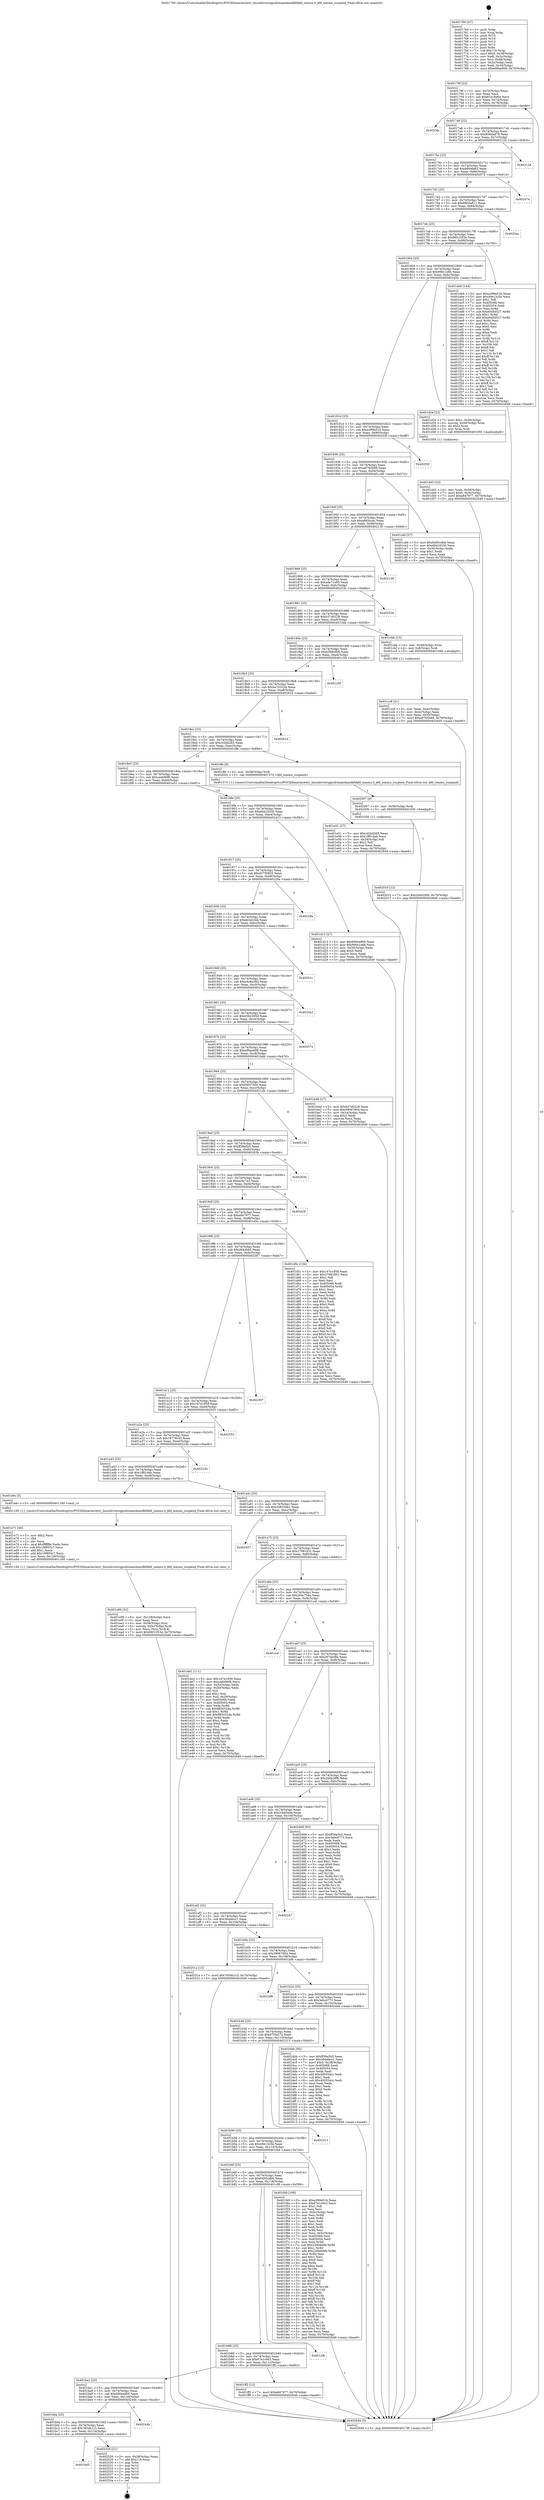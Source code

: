 digraph "0x401760" {
  label = "0x401760 (/mnt/c/Users/mathe/Desktop/tcc/POCII/binaries/extr_linuxdriversgpudrmamdamdkfdkfd_iommu.h_kfd_iommu_suspend_Final-ollvm.out::main(0))"
  labelloc = "t"
  node[shape=record]

  Entry [label="",width=0.3,height=0.3,shape=circle,fillcolor=black,style=filled]
  "0x40178f" [label="{
     0x40178f [23]\l
     | [instrs]\l
     &nbsp;&nbsp;0x40178f \<+3\>: mov -0x70(%rbp),%eax\l
     &nbsp;&nbsp;0x401792 \<+2\>: mov %eax,%ecx\l
     &nbsp;&nbsp;0x401794 \<+6\>: sub $0x81e19a6d,%ecx\l
     &nbsp;&nbsp;0x40179a \<+3\>: mov %eax,-0x74(%rbp)\l
     &nbsp;&nbsp;0x40179d \<+3\>: mov %ecx,-0x78(%rbp)\l
     &nbsp;&nbsp;0x4017a0 \<+6\>: je 00000000004025fe \<main+0xe9e\>\l
  }"]
  "0x4025fe" [label="{
     0x4025fe\l
  }", style=dashed]
  "0x4017a6" [label="{
     0x4017a6 [22]\l
     | [instrs]\l
     &nbsp;&nbsp;0x4017a6 \<+5\>: jmp 00000000004017ab \<main+0x4b\>\l
     &nbsp;&nbsp;0x4017ab \<+3\>: mov -0x74(%rbp),%eax\l
     &nbsp;&nbsp;0x4017ae \<+5\>: sub $0x856da878,%eax\l
     &nbsp;&nbsp;0x4017b3 \<+3\>: mov %eax,-0x7c(%rbp)\l
     &nbsp;&nbsp;0x4017b6 \<+6\>: je 0000000000402124 \<main+0x9c4\>\l
  }"]
  Exit [label="",width=0.3,height=0.3,shape=circle,fillcolor=black,style=filled,peripheries=2]
  "0x402124" [label="{
     0x402124\l
  }", style=dashed]
  "0x4017bc" [label="{
     0x4017bc [22]\l
     | [instrs]\l
     &nbsp;&nbsp;0x4017bc \<+5\>: jmp 00000000004017c1 \<main+0x61\>\l
     &nbsp;&nbsp;0x4017c1 \<+3\>: mov -0x74(%rbp),%eax\l
     &nbsp;&nbsp;0x4017c4 \<+5\>: sub $0x8884fa63,%eax\l
     &nbsp;&nbsp;0x4017c9 \<+3\>: mov %eax,-0x80(%rbp)\l
     &nbsp;&nbsp;0x4017cc \<+6\>: je 0000000000402074 \<main+0x914\>\l
  }"]
  "0x401bd3" [label="{
     0x401bd3\l
  }", style=dashed]
  "0x402074" [label="{
     0x402074\l
  }", style=dashed]
  "0x4017d2" [label="{
     0x4017d2 [25]\l
     | [instrs]\l
     &nbsp;&nbsp;0x4017d2 \<+5\>: jmp 00000000004017d7 \<main+0x77\>\l
     &nbsp;&nbsp;0x4017d7 \<+3\>: mov -0x74(%rbp),%eax\l
     &nbsp;&nbsp;0x4017da \<+5\>: sub $0x8905a811,%eax\l
     &nbsp;&nbsp;0x4017df \<+6\>: mov %eax,-0x84(%rbp)\l
     &nbsp;&nbsp;0x4017e5 \<+6\>: je 00000000004025ac \<main+0xe4c\>\l
  }"]
  "0x402526" [label="{
     0x402526 [21]\l
     | [instrs]\l
     &nbsp;&nbsp;0x402526 \<+3\>: mov -0x38(%rbp),%eax\l
     &nbsp;&nbsp;0x402529 \<+7\>: add $0x118,%rsp\l
     &nbsp;&nbsp;0x402530 \<+1\>: pop %rbx\l
     &nbsp;&nbsp;0x402531 \<+2\>: pop %r12\l
     &nbsp;&nbsp;0x402533 \<+2\>: pop %r13\l
     &nbsp;&nbsp;0x402535 \<+2\>: pop %r14\l
     &nbsp;&nbsp;0x402537 \<+2\>: pop %r15\l
     &nbsp;&nbsp;0x402539 \<+1\>: pop %rbp\l
     &nbsp;&nbsp;0x40253a \<+1\>: ret\l
  }"]
  "0x4025ac" [label="{
     0x4025ac\l
  }", style=dashed]
  "0x4017eb" [label="{
     0x4017eb [25]\l
     | [instrs]\l
     &nbsp;&nbsp;0x4017eb \<+5\>: jmp 00000000004017f0 \<main+0x90\>\l
     &nbsp;&nbsp;0x4017f0 \<+3\>: mov -0x74(%rbp),%eax\l
     &nbsp;&nbsp;0x4017f3 \<+5\>: sub $0x9601053e,%eax\l
     &nbsp;&nbsp;0x4017f8 \<+6\>: mov %eax,-0x88(%rbp)\l
     &nbsp;&nbsp;0x4017fe \<+6\>: je 0000000000401eb9 \<main+0x759\>\l
  }"]
  "0x401bba" [label="{
     0x401bba [25]\l
     | [instrs]\l
     &nbsp;&nbsp;0x401bba \<+5\>: jmp 0000000000401bbf \<main+0x45f\>\l
     &nbsp;&nbsp;0x401bbf \<+3\>: mov -0x74(%rbp),%eax\l
     &nbsp;&nbsp;0x401bc2 \<+5\>: sub $0x7654b1c3,%eax\l
     &nbsp;&nbsp;0x401bc7 \<+6\>: mov %eax,-0x124(%rbp)\l
     &nbsp;&nbsp;0x401bcd \<+6\>: je 0000000000402526 \<main+0xdc6\>\l
  }"]
  "0x401eb9" [label="{
     0x401eb9 [144]\l
     | [instrs]\l
     &nbsp;&nbsp;0x401eb9 \<+5\>: mov $0xa399e51b,%eax\l
     &nbsp;&nbsp;0x401ebe \<+5\>: mov $0x49e13c5b,%ecx\l
     &nbsp;&nbsp;0x401ec3 \<+2\>: mov $0x1,%dl\l
     &nbsp;&nbsp;0x401ec5 \<+7\>: mov 0x405068,%esi\l
     &nbsp;&nbsp;0x401ecc \<+7\>: mov 0x405054,%edi\l
     &nbsp;&nbsp;0x401ed3 \<+3\>: mov %esi,%r8d\l
     &nbsp;&nbsp;0x401ed6 \<+7\>: sub $0xe0d5d527,%r8d\l
     &nbsp;&nbsp;0x401edd \<+4\>: sub $0x1,%r8d\l
     &nbsp;&nbsp;0x401ee1 \<+7\>: add $0xe0d5d527,%r8d\l
     &nbsp;&nbsp;0x401ee8 \<+4\>: imul %r8d,%esi\l
     &nbsp;&nbsp;0x401eec \<+3\>: and $0x1,%esi\l
     &nbsp;&nbsp;0x401eef \<+3\>: cmp $0x0,%esi\l
     &nbsp;&nbsp;0x401ef2 \<+4\>: sete %r9b\l
     &nbsp;&nbsp;0x401ef6 \<+3\>: cmp $0xa,%edi\l
     &nbsp;&nbsp;0x401ef9 \<+4\>: setl %r10b\l
     &nbsp;&nbsp;0x401efd \<+3\>: mov %r9b,%r11b\l
     &nbsp;&nbsp;0x401f00 \<+4\>: xor $0xff,%r11b\l
     &nbsp;&nbsp;0x401f04 \<+3\>: mov %r10b,%bl\l
     &nbsp;&nbsp;0x401f07 \<+3\>: xor $0xff,%bl\l
     &nbsp;&nbsp;0x401f0a \<+3\>: xor $0x1,%dl\l
     &nbsp;&nbsp;0x401f0d \<+3\>: mov %r11b,%r14b\l
     &nbsp;&nbsp;0x401f10 \<+4\>: and $0xff,%r14b\l
     &nbsp;&nbsp;0x401f14 \<+3\>: and %dl,%r9b\l
     &nbsp;&nbsp;0x401f17 \<+3\>: mov %bl,%r15b\l
     &nbsp;&nbsp;0x401f1a \<+4\>: and $0xff,%r15b\l
     &nbsp;&nbsp;0x401f1e \<+3\>: and %dl,%r10b\l
     &nbsp;&nbsp;0x401f21 \<+3\>: or %r9b,%r14b\l
     &nbsp;&nbsp;0x401f24 \<+3\>: or %r10b,%r15b\l
     &nbsp;&nbsp;0x401f27 \<+3\>: xor %r15b,%r14b\l
     &nbsp;&nbsp;0x401f2a \<+3\>: or %bl,%r11b\l
     &nbsp;&nbsp;0x401f2d \<+4\>: xor $0xff,%r11b\l
     &nbsp;&nbsp;0x401f31 \<+3\>: or $0x1,%dl\l
     &nbsp;&nbsp;0x401f34 \<+3\>: and %dl,%r11b\l
     &nbsp;&nbsp;0x401f37 \<+3\>: or %r11b,%r14b\l
     &nbsp;&nbsp;0x401f3a \<+4\>: test $0x1,%r14b\l
     &nbsp;&nbsp;0x401f3e \<+3\>: cmovne %ecx,%eax\l
     &nbsp;&nbsp;0x401f41 \<+3\>: mov %eax,-0x70(%rbp)\l
     &nbsp;&nbsp;0x401f44 \<+5\>: jmp 0000000000402649 \<main+0xee9\>\l
  }"]
  "0x401804" [label="{
     0x401804 [25]\l
     | [instrs]\l
     &nbsp;&nbsp;0x401804 \<+5\>: jmp 0000000000401809 \<main+0xa9\>\l
     &nbsp;&nbsp;0x401809 \<+3\>: mov -0x74(%rbp),%eax\l
     &nbsp;&nbsp;0x40180c \<+5\>: sub $0x990c1e6b,%eax\l
     &nbsp;&nbsp;0x401811 \<+6\>: mov %eax,-0x8c(%rbp)\l
     &nbsp;&nbsp;0x401817 \<+6\>: je 0000000000401d2e \<main+0x5ce\>\l
  }"]
  "0x40244b" [label="{
     0x40244b\l
  }", style=dashed]
  "0x401d2e" [label="{
     0x401d2e [23]\l
     | [instrs]\l
     &nbsp;&nbsp;0x401d2e \<+7\>: movl $0x1,-0x50(%rbp)\l
     &nbsp;&nbsp;0x401d35 \<+4\>: movslq -0x50(%rbp),%rax\l
     &nbsp;&nbsp;0x401d39 \<+4\>: shl $0x2,%rax\l
     &nbsp;&nbsp;0x401d3d \<+3\>: mov %rax,%rdi\l
     &nbsp;&nbsp;0x401d40 \<+5\>: call 0000000000401050 \<malloc@plt\>\l
     | [calls]\l
     &nbsp;&nbsp;0x401050 \{1\} (unknown)\l
  }"]
  "0x40181d" [label="{
     0x40181d [25]\l
     | [instrs]\l
     &nbsp;&nbsp;0x40181d \<+5\>: jmp 0000000000401822 \<main+0xc2\>\l
     &nbsp;&nbsp;0x401822 \<+3\>: mov -0x74(%rbp),%eax\l
     &nbsp;&nbsp;0x401825 \<+5\>: sub $0xa399e51b,%eax\l
     &nbsp;&nbsp;0x40182a \<+6\>: mov %eax,-0x90(%rbp)\l
     &nbsp;&nbsp;0x401830 \<+6\>: je 000000000040255f \<main+0xdff\>\l
  }"]
  "0x402010" [label="{
     0x402010 [12]\l
     | [instrs]\l
     &nbsp;&nbsp;0x402010 \<+7\>: movl $0x2b0b28fb,-0x70(%rbp)\l
     &nbsp;&nbsp;0x402017 \<+5\>: jmp 0000000000402649 \<main+0xee9\>\l
  }"]
  "0x40255f" [label="{
     0x40255f\l
  }", style=dashed]
  "0x401836" [label="{
     0x401836 [25]\l
     | [instrs]\l
     &nbsp;&nbsp;0x401836 \<+5\>: jmp 000000000040183b \<main+0xdb\>\l
     &nbsp;&nbsp;0x40183b \<+3\>: mov -0x74(%rbp),%eax\l
     &nbsp;&nbsp;0x40183e \<+5\>: sub $0xa6765b89,%eax\l
     &nbsp;&nbsp;0x401843 \<+6\>: mov %eax,-0x94(%rbp)\l
     &nbsp;&nbsp;0x401849 \<+6\>: je 0000000000401cdd \<main+0x57d\>\l
  }"]
  "0x402007" [label="{
     0x402007 [9]\l
     | [instrs]\l
     &nbsp;&nbsp;0x402007 \<+4\>: mov -0x58(%rbp),%rdi\l
     &nbsp;&nbsp;0x40200b \<+5\>: call 0000000000401030 \<free@plt\>\l
     | [calls]\l
     &nbsp;&nbsp;0x401030 \{1\} (unknown)\l
  }"]
  "0x401cdd" [label="{
     0x401cdd [27]\l
     | [instrs]\l
     &nbsp;&nbsp;0x401cdd \<+5\>: mov $0x6495cdb6,%eax\l
     &nbsp;&nbsp;0x401ce2 \<+5\>: mov $0xd0d18330,%ecx\l
     &nbsp;&nbsp;0x401ce7 \<+3\>: mov -0x30(%rbp),%edx\l
     &nbsp;&nbsp;0x401cea \<+3\>: cmp $0x1,%edx\l
     &nbsp;&nbsp;0x401ced \<+3\>: cmovl %ecx,%eax\l
     &nbsp;&nbsp;0x401cf0 \<+3\>: mov %eax,-0x70(%rbp)\l
     &nbsp;&nbsp;0x401cf3 \<+5\>: jmp 0000000000402649 \<main+0xee9\>\l
  }"]
  "0x40184f" [label="{
     0x40184f [25]\l
     | [instrs]\l
     &nbsp;&nbsp;0x40184f \<+5\>: jmp 0000000000401854 \<main+0xf4\>\l
     &nbsp;&nbsp;0x401854 \<+3\>: mov -0x74(%rbp),%eax\l
     &nbsp;&nbsp;0x401857 \<+5\>: sub $0xa883ccec,%eax\l
     &nbsp;&nbsp;0x40185c \<+6\>: mov %eax,-0x98(%rbp)\l
     &nbsp;&nbsp;0x401862 \<+6\>: je 0000000000402130 \<main+0x9d0\>\l
  }"]
  "0x401ba1" [label="{
     0x401ba1 [25]\l
     | [instrs]\l
     &nbsp;&nbsp;0x401ba1 \<+5\>: jmp 0000000000401ba6 \<main+0x446\>\l
     &nbsp;&nbsp;0x401ba6 \<+3\>: mov -0x74(%rbp),%eax\l
     &nbsp;&nbsp;0x401ba9 \<+5\>: sub $0x690eed00,%eax\l
     &nbsp;&nbsp;0x401bae \<+6\>: mov %eax,-0x120(%rbp)\l
     &nbsp;&nbsp;0x401bb4 \<+6\>: je 000000000040244b \<main+0xceb\>\l
  }"]
  "0x402130" [label="{
     0x402130\l
  }", style=dashed]
  "0x401868" [label="{
     0x401868 [25]\l
     | [instrs]\l
     &nbsp;&nbsp;0x401868 \<+5\>: jmp 000000000040186d \<main+0x10d\>\l
     &nbsp;&nbsp;0x40186d \<+3\>: mov -0x74(%rbp),%eax\l
     &nbsp;&nbsp;0x401870 \<+5\>: sub $0xade71e85,%eax\l
     &nbsp;&nbsp;0x401875 \<+6\>: mov %eax,-0x9c(%rbp)\l
     &nbsp;&nbsp;0x40187b \<+6\>: je 000000000040253b \<main+0xddb\>\l
  }"]
  "0x401ff2" [label="{
     0x401ff2 [12]\l
     | [instrs]\l
     &nbsp;&nbsp;0x401ff2 \<+7\>: movl $0xa847977,-0x70(%rbp)\l
     &nbsp;&nbsp;0x401ff9 \<+5\>: jmp 0000000000402649 \<main+0xee9\>\l
  }"]
  "0x40253b" [label="{
     0x40253b\l
  }", style=dashed]
  "0x401881" [label="{
     0x401881 [25]\l
     | [instrs]\l
     &nbsp;&nbsp;0x401881 \<+5\>: jmp 0000000000401886 \<main+0x126\>\l
     &nbsp;&nbsp;0x401886 \<+3\>: mov -0x74(%rbp),%eax\l
     &nbsp;&nbsp;0x401889 \<+5\>: sub $0xb37d0228,%eax\l
     &nbsp;&nbsp;0x40188e \<+6\>: mov %eax,-0xa0(%rbp)\l
     &nbsp;&nbsp;0x401894 \<+6\>: je 0000000000401cbb \<main+0x55b\>\l
  }"]
  "0x401b88" [label="{
     0x401b88 [25]\l
     | [instrs]\l
     &nbsp;&nbsp;0x401b88 \<+5\>: jmp 0000000000401b8d \<main+0x42d\>\l
     &nbsp;&nbsp;0x401b8d \<+3\>: mov -0x74(%rbp),%eax\l
     &nbsp;&nbsp;0x401b90 \<+5\>: sub $0x67e1c943,%eax\l
     &nbsp;&nbsp;0x401b95 \<+6\>: mov %eax,-0x11c(%rbp)\l
     &nbsp;&nbsp;0x401b9b \<+6\>: je 0000000000401ff2 \<main+0x892\>\l
  }"]
  "0x401cbb" [label="{
     0x401cbb [13]\l
     | [instrs]\l
     &nbsp;&nbsp;0x401cbb \<+4\>: mov -0x48(%rbp),%rax\l
     &nbsp;&nbsp;0x401cbf \<+4\>: mov 0x8(%rax),%rdi\l
     &nbsp;&nbsp;0x401cc3 \<+5\>: call 0000000000401060 \<atoi@plt\>\l
     | [calls]\l
     &nbsp;&nbsp;0x401060 \{1\} (unknown)\l
  }"]
  "0x40189a" [label="{
     0x40189a [25]\l
     | [instrs]\l
     &nbsp;&nbsp;0x40189a \<+5\>: jmp 000000000040189f \<main+0x13f\>\l
     &nbsp;&nbsp;0x40189f \<+3\>: mov -0x74(%rbp),%eax\l
     &nbsp;&nbsp;0x4018a2 \<+5\>: sub $0xb598c8c8,%eax\l
     &nbsp;&nbsp;0x4018a7 \<+6\>: mov %eax,-0xa4(%rbp)\l
     &nbsp;&nbsp;0x4018ad \<+6\>: je 0000000000401c50 \<main+0x4f0\>\l
  }"]
  "0x401cf8" [label="{
     0x401cf8\l
  }", style=dashed]
  "0x401c50" [label="{
     0x401c50\l
  }", style=dashed]
  "0x4018b3" [label="{
     0x4018b3 [25]\l
     | [instrs]\l
     &nbsp;&nbsp;0x4018b3 \<+5\>: jmp 00000000004018b8 \<main+0x158\>\l
     &nbsp;&nbsp;0x4018b8 \<+3\>: mov -0x74(%rbp),%eax\l
     &nbsp;&nbsp;0x4018bb \<+5\>: sub $0xba703234,%eax\l
     &nbsp;&nbsp;0x4018c0 \<+6\>: mov %eax,-0xa8(%rbp)\l
     &nbsp;&nbsp;0x4018c6 \<+6\>: je 000000000040261d \<main+0xebd\>\l
  }"]
  "0x401b6f" [label="{
     0x401b6f [25]\l
     | [instrs]\l
     &nbsp;&nbsp;0x401b6f \<+5\>: jmp 0000000000401b74 \<main+0x414\>\l
     &nbsp;&nbsp;0x401b74 \<+3\>: mov -0x74(%rbp),%eax\l
     &nbsp;&nbsp;0x401b77 \<+5\>: sub $0x6495cdb6,%eax\l
     &nbsp;&nbsp;0x401b7c \<+6\>: mov %eax,-0x118(%rbp)\l
     &nbsp;&nbsp;0x401b82 \<+6\>: je 0000000000401cf8 \<main+0x598\>\l
  }"]
  "0x40261d" [label="{
     0x40261d\l
  }", style=dashed]
  "0x4018cc" [label="{
     0x4018cc [25]\l
     | [instrs]\l
     &nbsp;&nbsp;0x4018cc \<+5\>: jmp 00000000004018d1 \<main+0x171\>\l
     &nbsp;&nbsp;0x4018d1 \<+3\>: mov -0x74(%rbp),%eax\l
     &nbsp;&nbsp;0x4018d4 \<+5\>: sub $0xc02b6265,%eax\l
     &nbsp;&nbsp;0x4018d9 \<+6\>: mov %eax,-0xac(%rbp)\l
     &nbsp;&nbsp;0x4018df \<+6\>: je 0000000000401ffe \<main+0x89e\>\l
  }"]
  "0x401f49" [label="{
     0x401f49 [169]\l
     | [instrs]\l
     &nbsp;&nbsp;0x401f49 \<+5\>: mov $0xa399e51b,%eax\l
     &nbsp;&nbsp;0x401f4e \<+5\>: mov $0x67e1c943,%ecx\l
     &nbsp;&nbsp;0x401f53 \<+2\>: mov $0x1,%dl\l
     &nbsp;&nbsp;0x401f55 \<+2\>: xor %esi,%esi\l
     &nbsp;&nbsp;0x401f57 \<+3\>: mov -0x5c(%rbp),%edi\l
     &nbsp;&nbsp;0x401f5a \<+3\>: mov %esi,%r8d\l
     &nbsp;&nbsp;0x401f5d \<+3\>: sub %edi,%r8d\l
     &nbsp;&nbsp;0x401f60 \<+2\>: mov %esi,%edi\l
     &nbsp;&nbsp;0x401f62 \<+3\>: sub $0x1,%edi\l
     &nbsp;&nbsp;0x401f65 \<+3\>: add %edi,%r8d\l
     &nbsp;&nbsp;0x401f68 \<+3\>: sub %r8d,%esi\l
     &nbsp;&nbsp;0x401f6b \<+3\>: mov %esi,-0x5c(%rbp)\l
     &nbsp;&nbsp;0x401f6e \<+7\>: mov 0x405068,%esi\l
     &nbsp;&nbsp;0x401f75 \<+7\>: mov 0x405054,%edi\l
     &nbsp;&nbsp;0x401f7c \<+3\>: mov %esi,%r8d\l
     &nbsp;&nbsp;0x401f7f \<+7\>: sub $0x230b9d9b,%r8d\l
     &nbsp;&nbsp;0x401f86 \<+4\>: sub $0x1,%r8d\l
     &nbsp;&nbsp;0x401f8a \<+7\>: add $0x230b9d9b,%r8d\l
     &nbsp;&nbsp;0x401f91 \<+4\>: imul %r8d,%esi\l
     &nbsp;&nbsp;0x401f95 \<+3\>: and $0x1,%esi\l
     &nbsp;&nbsp;0x401f98 \<+3\>: cmp $0x0,%esi\l
     &nbsp;&nbsp;0x401f9b \<+4\>: sete %r9b\l
     &nbsp;&nbsp;0x401f9f \<+3\>: cmp $0xa,%edi\l
     &nbsp;&nbsp;0x401fa2 \<+4\>: setl %r10b\l
     &nbsp;&nbsp;0x401fa6 \<+3\>: mov %r9b,%r11b\l
     &nbsp;&nbsp;0x401fa9 \<+4\>: xor $0xff,%r11b\l
     &nbsp;&nbsp;0x401fad \<+3\>: mov %r10b,%bl\l
     &nbsp;&nbsp;0x401fb0 \<+3\>: xor $0xff,%bl\l
     &nbsp;&nbsp;0x401fb3 \<+3\>: xor $0x1,%dl\l
     &nbsp;&nbsp;0x401fb6 \<+3\>: mov %r11b,%r14b\l
     &nbsp;&nbsp;0x401fb9 \<+4\>: and $0xff,%r14b\l
     &nbsp;&nbsp;0x401fbd \<+3\>: and %dl,%r9b\l
     &nbsp;&nbsp;0x401fc0 \<+3\>: mov %bl,%r15b\l
     &nbsp;&nbsp;0x401fc3 \<+4\>: and $0xff,%r15b\l
     &nbsp;&nbsp;0x401fc7 \<+3\>: and %dl,%r10b\l
     &nbsp;&nbsp;0x401fca \<+3\>: or %r9b,%r14b\l
     &nbsp;&nbsp;0x401fcd \<+3\>: or %r10b,%r15b\l
     &nbsp;&nbsp;0x401fd0 \<+3\>: xor %r15b,%r14b\l
     &nbsp;&nbsp;0x401fd3 \<+3\>: or %bl,%r11b\l
     &nbsp;&nbsp;0x401fd6 \<+4\>: xor $0xff,%r11b\l
     &nbsp;&nbsp;0x401fda \<+3\>: or $0x1,%dl\l
     &nbsp;&nbsp;0x401fdd \<+3\>: and %dl,%r11b\l
     &nbsp;&nbsp;0x401fe0 \<+3\>: or %r11b,%r14b\l
     &nbsp;&nbsp;0x401fe3 \<+4\>: test $0x1,%r14b\l
     &nbsp;&nbsp;0x401fe7 \<+3\>: cmovne %ecx,%eax\l
     &nbsp;&nbsp;0x401fea \<+3\>: mov %eax,-0x70(%rbp)\l
     &nbsp;&nbsp;0x401fed \<+5\>: jmp 0000000000402649 \<main+0xee9\>\l
  }"]
  "0x401ffe" [label="{
     0x401ffe [9]\l
     | [instrs]\l
     &nbsp;&nbsp;0x401ffe \<+4\>: mov -0x58(%rbp),%rdi\l
     &nbsp;&nbsp;0x402002 \<+5\>: call 0000000000401570 \<kfd_iommu_suspend\>\l
     | [calls]\l
     &nbsp;&nbsp;0x401570 \{1\} (/mnt/c/Users/mathe/Desktop/tcc/POCII/binaries/extr_linuxdriversgpudrmamdamdkfdkfd_iommu.h_kfd_iommu_suspend_Final-ollvm.out::kfd_iommu_suspend)\l
  }"]
  "0x4018e5" [label="{
     0x4018e5 [25]\l
     | [instrs]\l
     &nbsp;&nbsp;0x4018e5 \<+5\>: jmp 00000000004018ea \<main+0x18a\>\l
     &nbsp;&nbsp;0x4018ea \<+3\>: mov -0x74(%rbp),%eax\l
     &nbsp;&nbsp;0x4018ed \<+5\>: sub $0xcaeb90f6,%eax\l
     &nbsp;&nbsp;0x4018f2 \<+6\>: mov %eax,-0xb0(%rbp)\l
     &nbsp;&nbsp;0x4018f8 \<+6\>: je 0000000000401e51 \<main+0x6f1\>\l
  }"]
  "0x401b56" [label="{
     0x401b56 [25]\l
     | [instrs]\l
     &nbsp;&nbsp;0x401b56 \<+5\>: jmp 0000000000401b5b \<main+0x3fb\>\l
     &nbsp;&nbsp;0x401b5b \<+3\>: mov -0x74(%rbp),%eax\l
     &nbsp;&nbsp;0x401b5e \<+5\>: sub $0x49e13c5b,%eax\l
     &nbsp;&nbsp;0x401b63 \<+6\>: mov %eax,-0x114(%rbp)\l
     &nbsp;&nbsp;0x401b69 \<+6\>: je 0000000000401f49 \<main+0x7e9\>\l
  }"]
  "0x401e51" [label="{
     0x401e51 [27]\l
     | [instrs]\l
     &nbsp;&nbsp;0x401e51 \<+5\>: mov $0xc02b6265,%eax\l
     &nbsp;&nbsp;0x401e56 \<+5\>: mov $0x1ff81dab,%ecx\l
     &nbsp;&nbsp;0x401e5b \<+3\>: mov -0x29(%rbp),%dl\l
     &nbsp;&nbsp;0x401e5e \<+3\>: test $0x1,%dl\l
     &nbsp;&nbsp;0x401e61 \<+3\>: cmovne %ecx,%eax\l
     &nbsp;&nbsp;0x401e64 \<+3\>: mov %eax,-0x70(%rbp)\l
     &nbsp;&nbsp;0x401e67 \<+5\>: jmp 0000000000402649 \<main+0xee9\>\l
  }"]
  "0x4018fe" [label="{
     0x4018fe [25]\l
     | [instrs]\l
     &nbsp;&nbsp;0x4018fe \<+5\>: jmp 0000000000401903 \<main+0x1a3\>\l
     &nbsp;&nbsp;0x401903 \<+3\>: mov -0x74(%rbp),%eax\l
     &nbsp;&nbsp;0x401906 \<+5\>: sub $0xd0d18330,%eax\l
     &nbsp;&nbsp;0x40190b \<+6\>: mov %eax,-0xb4(%rbp)\l
     &nbsp;&nbsp;0x401911 \<+6\>: je 0000000000401d13 \<main+0x5b3\>\l
  }"]
  "0x402313" [label="{
     0x402313\l
  }", style=dashed]
  "0x401d13" [label="{
     0x401d13 [27]\l
     | [instrs]\l
     &nbsp;&nbsp;0x401d13 \<+5\>: mov $0x690eed00,%eax\l
     &nbsp;&nbsp;0x401d18 \<+5\>: mov $0x990c1e6b,%ecx\l
     &nbsp;&nbsp;0x401d1d \<+3\>: mov -0x30(%rbp),%edx\l
     &nbsp;&nbsp;0x401d20 \<+3\>: cmp $0x0,%edx\l
     &nbsp;&nbsp;0x401d23 \<+3\>: cmove %ecx,%eax\l
     &nbsp;&nbsp;0x401d26 \<+3\>: mov %eax,-0x70(%rbp)\l
     &nbsp;&nbsp;0x401d29 \<+5\>: jmp 0000000000402649 \<main+0xee9\>\l
  }"]
  "0x401917" [label="{
     0x401917 [25]\l
     | [instrs]\l
     &nbsp;&nbsp;0x401917 \<+5\>: jmp 000000000040191c \<main+0x1bc\>\l
     &nbsp;&nbsp;0x40191c \<+3\>: mov -0x74(%rbp),%eax\l
     &nbsp;&nbsp;0x40191f \<+5\>: sub $0xd2756825,%eax\l
     &nbsp;&nbsp;0x401924 \<+6\>: mov %eax,-0xb8(%rbp)\l
     &nbsp;&nbsp;0x40192a \<+6\>: je 000000000040229a \<main+0xb3a\>\l
  }"]
  "0x401b3d" [label="{
     0x401b3d [25]\l
     | [instrs]\l
     &nbsp;&nbsp;0x401b3d \<+5\>: jmp 0000000000401b42 \<main+0x3e2\>\l
     &nbsp;&nbsp;0x401b42 \<+3\>: mov -0x74(%rbp),%eax\l
     &nbsp;&nbsp;0x401b45 \<+5\>: sub $0x47f3a572,%eax\l
     &nbsp;&nbsp;0x401b4a \<+6\>: mov %eax,-0x110(%rbp)\l
     &nbsp;&nbsp;0x401b50 \<+6\>: je 0000000000402313 \<main+0xbb3\>\l
  }"]
  "0x40229a" [label="{
     0x40229a\l
  }", style=dashed]
  "0x401930" [label="{
     0x401930 [25]\l
     | [instrs]\l
     &nbsp;&nbsp;0x401930 \<+5\>: jmp 0000000000401935 \<main+0x1d5\>\l
     &nbsp;&nbsp;0x401935 \<+3\>: mov -0x74(%rbp),%eax\l
     &nbsp;&nbsp;0x401938 \<+5\>: sub $0xde2dc34b,%eax\l
     &nbsp;&nbsp;0x40193d \<+6\>: mov %eax,-0xbc(%rbp)\l
     &nbsp;&nbsp;0x401943 \<+6\>: je 000000000040201c \<main+0x8bc\>\l
  }"]
  "0x4024bb" [label="{
     0x4024bb [95]\l
     | [instrs]\l
     &nbsp;&nbsp;0x4024bb \<+5\>: mov $0xff39a5b5,%eax\l
     &nbsp;&nbsp;0x4024c0 \<+5\>: mov $0x3644bcc1,%ecx\l
     &nbsp;&nbsp;0x4024c5 \<+7\>: movl $0x0,-0x38(%rbp)\l
     &nbsp;&nbsp;0x4024cc \<+7\>: mov 0x405068,%edx\l
     &nbsp;&nbsp;0x4024d3 \<+7\>: mov 0x405054,%esi\l
     &nbsp;&nbsp;0x4024da \<+2\>: mov %edx,%edi\l
     &nbsp;&nbsp;0x4024dc \<+6\>: add $0x400554cc,%edi\l
     &nbsp;&nbsp;0x4024e2 \<+3\>: sub $0x1,%edi\l
     &nbsp;&nbsp;0x4024e5 \<+6\>: sub $0x400554cc,%edi\l
     &nbsp;&nbsp;0x4024eb \<+3\>: imul %edi,%edx\l
     &nbsp;&nbsp;0x4024ee \<+3\>: and $0x1,%edx\l
     &nbsp;&nbsp;0x4024f1 \<+3\>: cmp $0x0,%edx\l
     &nbsp;&nbsp;0x4024f4 \<+4\>: sete %r8b\l
     &nbsp;&nbsp;0x4024f8 \<+3\>: cmp $0xa,%esi\l
     &nbsp;&nbsp;0x4024fb \<+4\>: setl %r9b\l
     &nbsp;&nbsp;0x4024ff \<+3\>: mov %r8b,%r10b\l
     &nbsp;&nbsp;0x402502 \<+3\>: and %r9b,%r10b\l
     &nbsp;&nbsp;0x402505 \<+3\>: xor %r9b,%r8b\l
     &nbsp;&nbsp;0x402508 \<+3\>: or %r8b,%r10b\l
     &nbsp;&nbsp;0x40250b \<+4\>: test $0x1,%r10b\l
     &nbsp;&nbsp;0x40250f \<+3\>: cmovne %ecx,%eax\l
     &nbsp;&nbsp;0x402512 \<+3\>: mov %eax,-0x70(%rbp)\l
     &nbsp;&nbsp;0x402515 \<+5\>: jmp 0000000000402649 \<main+0xee9\>\l
  }"]
  "0x40201c" [label="{
     0x40201c\l
  }", style=dashed]
  "0x401949" [label="{
     0x401949 [25]\l
     | [instrs]\l
     &nbsp;&nbsp;0x401949 \<+5\>: jmp 000000000040194e \<main+0x1ee\>\l
     &nbsp;&nbsp;0x40194e \<+3\>: mov -0x74(%rbp),%eax\l
     &nbsp;&nbsp;0x401951 \<+5\>: sub $0xe4c6e36d,%eax\l
     &nbsp;&nbsp;0x401956 \<+6\>: mov %eax,-0xc0(%rbp)\l
     &nbsp;&nbsp;0x40195c \<+6\>: je 00000000004023a3 \<main+0xc43\>\l
  }"]
  "0x401b24" [label="{
     0x401b24 [25]\l
     | [instrs]\l
     &nbsp;&nbsp;0x401b24 \<+5\>: jmp 0000000000401b29 \<main+0x3c9\>\l
     &nbsp;&nbsp;0x401b29 \<+3\>: mov -0x74(%rbp),%eax\l
     &nbsp;&nbsp;0x401b2c \<+5\>: sub $0x3ebcd773,%eax\l
     &nbsp;&nbsp;0x401b31 \<+6\>: mov %eax,-0x10c(%rbp)\l
     &nbsp;&nbsp;0x401b37 \<+6\>: je 00000000004024bb \<main+0xd5b\>\l
  }"]
  "0x4023a3" [label="{
     0x4023a3\l
  }", style=dashed]
  "0x401962" [label="{
     0x401962 [25]\l
     | [instrs]\l
     &nbsp;&nbsp;0x401962 \<+5\>: jmp 0000000000401967 \<main+0x207\>\l
     &nbsp;&nbsp;0x401967 \<+3\>: mov -0x74(%rbp),%eax\l
     &nbsp;&nbsp;0x40196a \<+5\>: sub $0xe5b2285d,%eax\l
     &nbsp;&nbsp;0x40196f \<+6\>: mov %eax,-0xc4(%rbp)\l
     &nbsp;&nbsp;0x401975 \<+6\>: je 000000000040257e \<main+0xe1e\>\l
  }"]
  "0x401bf8" [label="{
     0x401bf8\l
  }", style=dashed]
  "0x40257e" [label="{
     0x40257e\l
  }", style=dashed]
  "0x40197b" [label="{
     0x40197b [25]\l
     | [instrs]\l
     &nbsp;&nbsp;0x40197b \<+5\>: jmp 0000000000401980 \<main+0x220\>\l
     &nbsp;&nbsp;0x401980 \<+3\>: mov -0x74(%rbp),%eax\l
     &nbsp;&nbsp;0x401983 \<+5\>: sub $0xe98ae608,%eax\l
     &nbsp;&nbsp;0x401988 \<+6\>: mov %eax,-0xc8(%rbp)\l
     &nbsp;&nbsp;0x40198e \<+6\>: je 0000000000401bdd \<main+0x47d\>\l
  }"]
  "0x401b0b" [label="{
     0x401b0b [25]\l
     | [instrs]\l
     &nbsp;&nbsp;0x401b0b \<+5\>: jmp 0000000000401b10 \<main+0x3b0\>\l
     &nbsp;&nbsp;0x401b10 \<+3\>: mov -0x74(%rbp),%eax\l
     &nbsp;&nbsp;0x401b13 \<+5\>: sub $0x39067804,%eax\l
     &nbsp;&nbsp;0x401b18 \<+6\>: mov %eax,-0x108(%rbp)\l
     &nbsp;&nbsp;0x401b1e \<+6\>: je 0000000000401bf8 \<main+0x498\>\l
  }"]
  "0x401bdd" [label="{
     0x401bdd [27]\l
     | [instrs]\l
     &nbsp;&nbsp;0x401bdd \<+5\>: mov $0xb37d0228,%eax\l
     &nbsp;&nbsp;0x401be2 \<+5\>: mov $0x39067804,%ecx\l
     &nbsp;&nbsp;0x401be7 \<+3\>: mov -0x34(%rbp),%edx\l
     &nbsp;&nbsp;0x401bea \<+3\>: cmp $0x2,%edx\l
     &nbsp;&nbsp;0x401bed \<+3\>: cmovne %ecx,%eax\l
     &nbsp;&nbsp;0x401bf0 \<+3\>: mov %eax,-0x70(%rbp)\l
     &nbsp;&nbsp;0x401bf3 \<+5\>: jmp 0000000000402649 \<main+0xee9\>\l
  }"]
  "0x401994" [label="{
     0x401994 [25]\l
     | [instrs]\l
     &nbsp;&nbsp;0x401994 \<+5\>: jmp 0000000000401999 \<main+0x239\>\l
     &nbsp;&nbsp;0x401999 \<+3\>: mov -0x74(%rbp),%eax\l
     &nbsp;&nbsp;0x40199c \<+5\>: sub $0xf5657550,%eax\l
     &nbsp;&nbsp;0x4019a1 \<+6\>: mov %eax,-0xcc(%rbp)\l
     &nbsp;&nbsp;0x4019a7 \<+6\>: je 000000000040214b \<main+0x9eb\>\l
  }"]
  "0x402649" [label="{
     0x402649 [5]\l
     | [instrs]\l
     &nbsp;&nbsp;0x402649 \<+5\>: jmp 000000000040178f \<main+0x2f\>\l
  }"]
  "0x401760" [label="{
     0x401760 [47]\l
     | [instrs]\l
     &nbsp;&nbsp;0x401760 \<+1\>: push %rbp\l
     &nbsp;&nbsp;0x401761 \<+3\>: mov %rsp,%rbp\l
     &nbsp;&nbsp;0x401764 \<+2\>: push %r15\l
     &nbsp;&nbsp;0x401766 \<+2\>: push %r14\l
     &nbsp;&nbsp;0x401768 \<+2\>: push %r13\l
     &nbsp;&nbsp;0x40176a \<+2\>: push %r12\l
     &nbsp;&nbsp;0x40176c \<+1\>: push %rbx\l
     &nbsp;&nbsp;0x40176d \<+7\>: sub $0x118,%rsp\l
     &nbsp;&nbsp;0x401774 \<+7\>: movl $0x0,-0x38(%rbp)\l
     &nbsp;&nbsp;0x40177b \<+3\>: mov %edi,-0x3c(%rbp)\l
     &nbsp;&nbsp;0x40177e \<+4\>: mov %rsi,-0x48(%rbp)\l
     &nbsp;&nbsp;0x401782 \<+3\>: mov -0x3c(%rbp),%edi\l
     &nbsp;&nbsp;0x401785 \<+3\>: mov %edi,-0x34(%rbp)\l
     &nbsp;&nbsp;0x401788 \<+7\>: movl $0xe98ae608,-0x70(%rbp)\l
  }"]
  "0x401cc8" [label="{
     0x401cc8 [21]\l
     | [instrs]\l
     &nbsp;&nbsp;0x401cc8 \<+3\>: mov %eax,-0x4c(%rbp)\l
     &nbsp;&nbsp;0x401ccb \<+3\>: mov -0x4c(%rbp),%eax\l
     &nbsp;&nbsp;0x401cce \<+3\>: mov %eax,-0x30(%rbp)\l
     &nbsp;&nbsp;0x401cd1 \<+7\>: movl $0xa6765b89,-0x70(%rbp)\l
     &nbsp;&nbsp;0x401cd8 \<+5\>: jmp 0000000000402649 \<main+0xee9\>\l
  }"]
  "0x401d45" [label="{
     0x401d45 [23]\l
     | [instrs]\l
     &nbsp;&nbsp;0x401d45 \<+4\>: mov %rax,-0x58(%rbp)\l
     &nbsp;&nbsp;0x401d49 \<+7\>: movl $0x0,-0x5c(%rbp)\l
     &nbsp;&nbsp;0x401d50 \<+7\>: movl $0xa847977,-0x70(%rbp)\l
     &nbsp;&nbsp;0x401d57 \<+5\>: jmp 0000000000402649 \<main+0xee9\>\l
  }"]
  "0x40251a" [label="{
     0x40251a [12]\l
     | [instrs]\l
     &nbsp;&nbsp;0x40251a \<+7\>: movl $0x7654b1c3,-0x70(%rbp)\l
     &nbsp;&nbsp;0x402521 \<+5\>: jmp 0000000000402649 \<main+0xee9\>\l
  }"]
  "0x40214b" [label="{
     0x40214b\l
  }", style=dashed]
  "0x4019ad" [label="{
     0x4019ad [25]\l
     | [instrs]\l
     &nbsp;&nbsp;0x4019ad \<+5\>: jmp 00000000004019b2 \<main+0x252\>\l
     &nbsp;&nbsp;0x4019b2 \<+3\>: mov -0x74(%rbp),%eax\l
     &nbsp;&nbsp;0x4019b5 \<+5\>: sub $0xff39a5b5,%eax\l
     &nbsp;&nbsp;0x4019ba \<+6\>: mov %eax,-0xd0(%rbp)\l
     &nbsp;&nbsp;0x4019c0 \<+6\>: je 000000000040263b \<main+0xedb\>\l
  }"]
  "0x401af2" [label="{
     0x401af2 [25]\l
     | [instrs]\l
     &nbsp;&nbsp;0x401af2 \<+5\>: jmp 0000000000401af7 \<main+0x397\>\l
     &nbsp;&nbsp;0x401af7 \<+3\>: mov -0x74(%rbp),%eax\l
     &nbsp;&nbsp;0x401afa \<+5\>: sub $0x3644bcc1,%eax\l
     &nbsp;&nbsp;0x401aff \<+6\>: mov %eax,-0x104(%rbp)\l
     &nbsp;&nbsp;0x401b05 \<+6\>: je 000000000040251a \<main+0xdba\>\l
  }"]
  "0x40263b" [label="{
     0x40263b\l
  }", style=dashed]
  "0x4019c6" [label="{
     0x4019c6 [25]\l
     | [instrs]\l
     &nbsp;&nbsp;0x4019c6 \<+5\>: jmp 00000000004019cb \<main+0x26b\>\l
     &nbsp;&nbsp;0x4019cb \<+3\>: mov -0x74(%rbp),%eax\l
     &nbsp;&nbsp;0x4019ce \<+5\>: sub $0xa26c7a3,%eax\l
     &nbsp;&nbsp;0x4019d3 \<+6\>: mov %eax,-0xd4(%rbp)\l
     &nbsp;&nbsp;0x4019d9 \<+6\>: je 000000000040243f \<main+0xcdf\>\l
  }"]
  "0x402247" [label="{
     0x402247\l
  }", style=dashed]
  "0x40243f" [label="{
     0x40243f\l
  }", style=dashed]
  "0x4019df" [label="{
     0x4019df [25]\l
     | [instrs]\l
     &nbsp;&nbsp;0x4019df \<+5\>: jmp 00000000004019e4 \<main+0x284\>\l
     &nbsp;&nbsp;0x4019e4 \<+3\>: mov -0x74(%rbp),%eax\l
     &nbsp;&nbsp;0x4019e7 \<+5\>: sub $0xa847977,%eax\l
     &nbsp;&nbsp;0x4019ec \<+6\>: mov %eax,-0xd8(%rbp)\l
     &nbsp;&nbsp;0x4019f2 \<+6\>: je 0000000000401d5c \<main+0x5fc\>\l
  }"]
  "0x401ad9" [label="{
     0x401ad9 [25]\l
     | [instrs]\l
     &nbsp;&nbsp;0x401ad9 \<+5\>: jmp 0000000000401ade \<main+0x37e\>\l
     &nbsp;&nbsp;0x401ade \<+3\>: mov -0x74(%rbp),%eax\l
     &nbsp;&nbsp;0x401ae1 \<+5\>: sub $0x2cbb5ede,%eax\l
     &nbsp;&nbsp;0x401ae6 \<+6\>: mov %eax,-0x100(%rbp)\l
     &nbsp;&nbsp;0x401aec \<+6\>: je 0000000000402247 \<main+0xae7\>\l
  }"]
  "0x401d5c" [label="{
     0x401d5c [134]\l
     | [instrs]\l
     &nbsp;&nbsp;0x401d5c \<+5\>: mov $0x167e1859,%eax\l
     &nbsp;&nbsp;0x401d61 \<+5\>: mov $0x27991831,%ecx\l
     &nbsp;&nbsp;0x401d66 \<+2\>: mov $0x1,%dl\l
     &nbsp;&nbsp;0x401d68 \<+2\>: xor %esi,%esi\l
     &nbsp;&nbsp;0x401d6a \<+7\>: mov 0x405068,%edi\l
     &nbsp;&nbsp;0x401d71 \<+8\>: mov 0x405054,%r8d\l
     &nbsp;&nbsp;0x401d79 \<+3\>: sub $0x1,%esi\l
     &nbsp;&nbsp;0x401d7c \<+3\>: mov %edi,%r9d\l
     &nbsp;&nbsp;0x401d7f \<+3\>: add %esi,%r9d\l
     &nbsp;&nbsp;0x401d82 \<+4\>: imul %r9d,%edi\l
     &nbsp;&nbsp;0x401d86 \<+3\>: and $0x1,%edi\l
     &nbsp;&nbsp;0x401d89 \<+3\>: cmp $0x0,%edi\l
     &nbsp;&nbsp;0x401d8c \<+4\>: sete %r10b\l
     &nbsp;&nbsp;0x401d90 \<+4\>: cmp $0xa,%r8d\l
     &nbsp;&nbsp;0x401d94 \<+4\>: setl %r11b\l
     &nbsp;&nbsp;0x401d98 \<+3\>: mov %r10b,%bl\l
     &nbsp;&nbsp;0x401d9b \<+3\>: xor $0xff,%bl\l
     &nbsp;&nbsp;0x401d9e \<+3\>: mov %r11b,%r14b\l
     &nbsp;&nbsp;0x401da1 \<+4\>: xor $0xff,%r14b\l
     &nbsp;&nbsp;0x401da5 \<+3\>: xor $0x0,%dl\l
     &nbsp;&nbsp;0x401da8 \<+3\>: mov %bl,%r15b\l
     &nbsp;&nbsp;0x401dab \<+4\>: and $0x0,%r15b\l
     &nbsp;&nbsp;0x401daf \<+3\>: and %dl,%r10b\l
     &nbsp;&nbsp;0x401db2 \<+3\>: mov %r14b,%r12b\l
     &nbsp;&nbsp;0x401db5 \<+4\>: and $0x0,%r12b\l
     &nbsp;&nbsp;0x401db9 \<+3\>: and %dl,%r11b\l
     &nbsp;&nbsp;0x401dbc \<+3\>: or %r10b,%r15b\l
     &nbsp;&nbsp;0x401dbf \<+3\>: or %r11b,%r12b\l
     &nbsp;&nbsp;0x401dc2 \<+3\>: xor %r12b,%r15b\l
     &nbsp;&nbsp;0x401dc5 \<+3\>: or %r14b,%bl\l
     &nbsp;&nbsp;0x401dc8 \<+3\>: xor $0xff,%bl\l
     &nbsp;&nbsp;0x401dcb \<+3\>: or $0x0,%dl\l
     &nbsp;&nbsp;0x401dce \<+2\>: and %dl,%bl\l
     &nbsp;&nbsp;0x401dd0 \<+3\>: or %bl,%r15b\l
     &nbsp;&nbsp;0x401dd3 \<+4\>: test $0x1,%r15b\l
     &nbsp;&nbsp;0x401dd7 \<+3\>: cmovne %ecx,%eax\l
     &nbsp;&nbsp;0x401dda \<+3\>: mov %eax,-0x70(%rbp)\l
     &nbsp;&nbsp;0x401ddd \<+5\>: jmp 0000000000402649 \<main+0xee9\>\l
  }"]
  "0x4019f8" [label="{
     0x4019f8 [25]\l
     | [instrs]\l
     &nbsp;&nbsp;0x4019f8 \<+5\>: jmp 00000000004019fd \<main+0x29d\>\l
     &nbsp;&nbsp;0x4019fd \<+3\>: mov -0x74(%rbp),%eax\l
     &nbsp;&nbsp;0x401a00 \<+5\>: sub $0xd644bb5,%eax\l
     &nbsp;&nbsp;0x401a05 \<+6\>: mov %eax,-0xdc(%rbp)\l
     &nbsp;&nbsp;0x401a0b \<+6\>: je 0000000000402307 \<main+0xba7\>\l
  }"]
  "0x402468" [label="{
     0x402468 [83]\l
     | [instrs]\l
     &nbsp;&nbsp;0x402468 \<+5\>: mov $0xff39a5b5,%eax\l
     &nbsp;&nbsp;0x40246d \<+5\>: mov $0x3ebcd773,%ecx\l
     &nbsp;&nbsp;0x402472 \<+2\>: xor %edx,%edx\l
     &nbsp;&nbsp;0x402474 \<+7\>: mov 0x405068,%esi\l
     &nbsp;&nbsp;0x40247b \<+7\>: mov 0x405054,%edi\l
     &nbsp;&nbsp;0x402482 \<+3\>: sub $0x1,%edx\l
     &nbsp;&nbsp;0x402485 \<+3\>: mov %esi,%r8d\l
     &nbsp;&nbsp;0x402488 \<+3\>: add %edx,%r8d\l
     &nbsp;&nbsp;0x40248b \<+4\>: imul %r8d,%esi\l
     &nbsp;&nbsp;0x40248f \<+3\>: and $0x1,%esi\l
     &nbsp;&nbsp;0x402492 \<+3\>: cmp $0x0,%esi\l
     &nbsp;&nbsp;0x402495 \<+4\>: sete %r9b\l
     &nbsp;&nbsp;0x402499 \<+3\>: cmp $0xa,%edi\l
     &nbsp;&nbsp;0x40249c \<+4\>: setl %r10b\l
     &nbsp;&nbsp;0x4024a0 \<+3\>: mov %r9b,%r11b\l
     &nbsp;&nbsp;0x4024a3 \<+3\>: and %r10b,%r11b\l
     &nbsp;&nbsp;0x4024a6 \<+3\>: xor %r10b,%r9b\l
     &nbsp;&nbsp;0x4024a9 \<+3\>: or %r9b,%r11b\l
     &nbsp;&nbsp;0x4024ac \<+4\>: test $0x1,%r11b\l
     &nbsp;&nbsp;0x4024b0 \<+3\>: cmovne %ecx,%eax\l
     &nbsp;&nbsp;0x4024b3 \<+3\>: mov %eax,-0x70(%rbp)\l
     &nbsp;&nbsp;0x4024b6 \<+5\>: jmp 0000000000402649 \<main+0xee9\>\l
  }"]
  "0x402307" [label="{
     0x402307\l
  }", style=dashed]
  "0x401a11" [label="{
     0x401a11 [25]\l
     | [instrs]\l
     &nbsp;&nbsp;0x401a11 \<+5\>: jmp 0000000000401a16 \<main+0x2b6\>\l
     &nbsp;&nbsp;0x401a16 \<+3\>: mov -0x74(%rbp),%eax\l
     &nbsp;&nbsp;0x401a19 \<+5\>: sub $0x167e1859,%eax\l
     &nbsp;&nbsp;0x401a1e \<+6\>: mov %eax,-0xe0(%rbp)\l
     &nbsp;&nbsp;0x401a24 \<+6\>: je 0000000000402553 \<main+0xdf3\>\l
  }"]
  "0x401ac0" [label="{
     0x401ac0 [25]\l
     | [instrs]\l
     &nbsp;&nbsp;0x401ac0 \<+5\>: jmp 0000000000401ac5 \<main+0x365\>\l
     &nbsp;&nbsp;0x401ac5 \<+3\>: mov -0x74(%rbp),%eax\l
     &nbsp;&nbsp;0x401ac8 \<+5\>: sub $0x2b0b28fb,%eax\l
     &nbsp;&nbsp;0x401acd \<+6\>: mov %eax,-0xfc(%rbp)\l
     &nbsp;&nbsp;0x401ad3 \<+6\>: je 0000000000402468 \<main+0xd08\>\l
  }"]
  "0x402553" [label="{
     0x402553\l
  }", style=dashed]
  "0x401a2a" [label="{
     0x401a2a [25]\l
     | [instrs]\l
     &nbsp;&nbsp;0x401a2a \<+5\>: jmp 0000000000401a2f \<main+0x2cf\>\l
     &nbsp;&nbsp;0x401a2f \<+3\>: mov -0x74(%rbp),%eax\l
     &nbsp;&nbsp;0x401a32 \<+5\>: sub $0x18778c45,%eax\l
     &nbsp;&nbsp;0x401a37 \<+6\>: mov %eax,-0xe4(%rbp)\l
     &nbsp;&nbsp;0x401a3d \<+6\>: je 000000000040223b \<main+0xadb\>\l
  }"]
  "0x4021a3" [label="{
     0x4021a3\l
  }", style=dashed]
  "0x40223b" [label="{
     0x40223b\l
  }", style=dashed]
  "0x401a43" [label="{
     0x401a43 [25]\l
     | [instrs]\l
     &nbsp;&nbsp;0x401a43 \<+5\>: jmp 0000000000401a48 \<main+0x2e8\>\l
     &nbsp;&nbsp;0x401a48 \<+3\>: mov -0x74(%rbp),%eax\l
     &nbsp;&nbsp;0x401a4b \<+5\>: sub $0x1ff81dab,%eax\l
     &nbsp;&nbsp;0x401a50 \<+6\>: mov %eax,-0xe8(%rbp)\l
     &nbsp;&nbsp;0x401a56 \<+6\>: je 0000000000401e6c \<main+0x70c\>\l
  }"]
  "0x401aa7" [label="{
     0x401aa7 [25]\l
     | [instrs]\l
     &nbsp;&nbsp;0x401aa7 \<+5\>: jmp 0000000000401aac \<main+0x34c\>\l
     &nbsp;&nbsp;0x401aac \<+3\>: mov -0x74(%rbp),%eax\l
     &nbsp;&nbsp;0x401aaf \<+5\>: sub $0x287ab08a,%eax\l
     &nbsp;&nbsp;0x401ab4 \<+6\>: mov %eax,-0xf8(%rbp)\l
     &nbsp;&nbsp;0x401aba \<+6\>: je 00000000004021a3 \<main+0xa43\>\l
  }"]
  "0x401e6c" [label="{
     0x401e6c [5]\l
     | [instrs]\l
     &nbsp;&nbsp;0x401e6c \<+5\>: call 0000000000401160 \<next_i\>\l
     | [calls]\l
     &nbsp;&nbsp;0x401160 \{1\} (/mnt/c/Users/mathe/Desktop/tcc/POCII/binaries/extr_linuxdriversgpudrmamdamdkfdkfd_iommu.h_kfd_iommu_suspend_Final-ollvm.out::next_i)\l
  }"]
  "0x401a5c" [label="{
     0x401a5c [25]\l
     | [instrs]\l
     &nbsp;&nbsp;0x401a5c \<+5\>: jmp 0000000000401a61 \<main+0x301\>\l
     &nbsp;&nbsp;0x401a61 \<+3\>: mov -0x74(%rbp),%eax\l
     &nbsp;&nbsp;0x401a64 \<+5\>: sub $0x208330e1,%eax\l
     &nbsp;&nbsp;0x401a69 \<+6\>: mov %eax,-0xec(%rbp)\l
     &nbsp;&nbsp;0x401a6f \<+6\>: je 0000000000402457 \<main+0xcf7\>\l
  }"]
  "0x401caf" [label="{
     0x401caf\l
  }", style=dashed]
  "0x402457" [label="{
     0x402457\l
  }", style=dashed]
  "0x401a75" [label="{
     0x401a75 [25]\l
     | [instrs]\l
     &nbsp;&nbsp;0x401a75 \<+5\>: jmp 0000000000401a7a \<main+0x31a\>\l
     &nbsp;&nbsp;0x401a7a \<+3\>: mov -0x74(%rbp),%eax\l
     &nbsp;&nbsp;0x401a7d \<+5\>: sub $0x27991831,%eax\l
     &nbsp;&nbsp;0x401a82 \<+6\>: mov %eax,-0xf0(%rbp)\l
     &nbsp;&nbsp;0x401a88 \<+6\>: je 0000000000401de2 \<main+0x682\>\l
  }"]
  "0x401e99" [label="{
     0x401e99 [32]\l
     | [instrs]\l
     &nbsp;&nbsp;0x401e99 \<+6\>: mov -0x128(%rbp),%ecx\l
     &nbsp;&nbsp;0x401e9f \<+3\>: imul %eax,%ecx\l
     &nbsp;&nbsp;0x401ea2 \<+4\>: mov -0x58(%rbp),%rsi\l
     &nbsp;&nbsp;0x401ea6 \<+4\>: movslq -0x5c(%rbp),%rdi\l
     &nbsp;&nbsp;0x401eaa \<+3\>: mov %ecx,(%rsi,%rdi,4)\l
     &nbsp;&nbsp;0x401ead \<+7\>: movl $0x9601053e,-0x70(%rbp)\l
     &nbsp;&nbsp;0x401eb4 \<+5\>: jmp 0000000000402649 \<main+0xee9\>\l
  }"]
  "0x401de2" [label="{
     0x401de2 [111]\l
     | [instrs]\l
     &nbsp;&nbsp;0x401de2 \<+5\>: mov $0x167e1859,%eax\l
     &nbsp;&nbsp;0x401de7 \<+5\>: mov $0xcaeb90f6,%ecx\l
     &nbsp;&nbsp;0x401dec \<+3\>: mov -0x5c(%rbp),%edx\l
     &nbsp;&nbsp;0x401def \<+3\>: cmp -0x50(%rbp),%edx\l
     &nbsp;&nbsp;0x401df2 \<+4\>: setl %sil\l
     &nbsp;&nbsp;0x401df6 \<+4\>: and $0x1,%sil\l
     &nbsp;&nbsp;0x401dfa \<+4\>: mov %sil,-0x29(%rbp)\l
     &nbsp;&nbsp;0x401dfe \<+7\>: mov 0x405068,%edx\l
     &nbsp;&nbsp;0x401e05 \<+7\>: mov 0x405054,%edi\l
     &nbsp;&nbsp;0x401e0c \<+3\>: mov %edx,%r8d\l
     &nbsp;&nbsp;0x401e0f \<+7\>: sub $0x8830324a,%r8d\l
     &nbsp;&nbsp;0x401e16 \<+4\>: sub $0x1,%r8d\l
     &nbsp;&nbsp;0x401e1a \<+7\>: add $0x8830324a,%r8d\l
     &nbsp;&nbsp;0x401e21 \<+4\>: imul %r8d,%edx\l
     &nbsp;&nbsp;0x401e25 \<+3\>: and $0x1,%edx\l
     &nbsp;&nbsp;0x401e28 \<+3\>: cmp $0x0,%edx\l
     &nbsp;&nbsp;0x401e2b \<+4\>: sete %sil\l
     &nbsp;&nbsp;0x401e2f \<+3\>: cmp $0xa,%edi\l
     &nbsp;&nbsp;0x401e32 \<+4\>: setl %r9b\l
     &nbsp;&nbsp;0x401e36 \<+3\>: mov %sil,%r10b\l
     &nbsp;&nbsp;0x401e39 \<+3\>: and %r9b,%r10b\l
     &nbsp;&nbsp;0x401e3c \<+3\>: xor %r9b,%sil\l
     &nbsp;&nbsp;0x401e3f \<+3\>: or %sil,%r10b\l
     &nbsp;&nbsp;0x401e42 \<+4\>: test $0x1,%r10b\l
     &nbsp;&nbsp;0x401e46 \<+3\>: cmovne %ecx,%eax\l
     &nbsp;&nbsp;0x401e49 \<+3\>: mov %eax,-0x70(%rbp)\l
     &nbsp;&nbsp;0x401e4c \<+5\>: jmp 0000000000402649 \<main+0xee9\>\l
  }"]
  "0x401a8e" [label="{
     0x401a8e [25]\l
     | [instrs]\l
     &nbsp;&nbsp;0x401a8e \<+5\>: jmp 0000000000401a93 \<main+0x333\>\l
     &nbsp;&nbsp;0x401a93 \<+3\>: mov -0x74(%rbp),%eax\l
     &nbsp;&nbsp;0x401a96 \<+5\>: sub $0x284c754a,%eax\l
     &nbsp;&nbsp;0x401a9b \<+6\>: mov %eax,-0xf4(%rbp)\l
     &nbsp;&nbsp;0x401aa1 \<+6\>: je 0000000000401caf \<main+0x54f\>\l
  }"]
  "0x401e71" [label="{
     0x401e71 [40]\l
     | [instrs]\l
     &nbsp;&nbsp;0x401e71 \<+5\>: mov $0x2,%ecx\l
     &nbsp;&nbsp;0x401e76 \<+1\>: cltd\l
     &nbsp;&nbsp;0x401e77 \<+2\>: idiv %ecx\l
     &nbsp;&nbsp;0x401e79 \<+6\>: imul $0xfffffffe,%edx,%ecx\l
     &nbsp;&nbsp;0x401e7f \<+6\>: sub $0x19f955c7,%ecx\l
     &nbsp;&nbsp;0x401e85 \<+3\>: add $0x1,%ecx\l
     &nbsp;&nbsp;0x401e88 \<+6\>: add $0x19f955c7,%ecx\l
     &nbsp;&nbsp;0x401e8e \<+6\>: mov %ecx,-0x128(%rbp)\l
     &nbsp;&nbsp;0x401e94 \<+5\>: call 0000000000401160 \<next_i\>\l
     | [calls]\l
     &nbsp;&nbsp;0x401160 \{1\} (/mnt/c/Users/mathe/Desktop/tcc/POCII/binaries/extr_linuxdriversgpudrmamdamdkfdkfd_iommu.h_kfd_iommu_suspend_Final-ollvm.out::next_i)\l
  }"]
  Entry -> "0x401760" [label=" 1"]
  "0x40178f" -> "0x4025fe" [label=" 0"]
  "0x40178f" -> "0x4017a6" [label=" 20"]
  "0x402526" -> Exit [label=" 1"]
  "0x4017a6" -> "0x402124" [label=" 0"]
  "0x4017a6" -> "0x4017bc" [label=" 20"]
  "0x401bba" -> "0x401bd3" [label=" 0"]
  "0x4017bc" -> "0x402074" [label=" 0"]
  "0x4017bc" -> "0x4017d2" [label=" 20"]
  "0x401bba" -> "0x402526" [label=" 1"]
  "0x4017d2" -> "0x4025ac" [label=" 0"]
  "0x4017d2" -> "0x4017eb" [label=" 20"]
  "0x401ba1" -> "0x401bba" [label=" 1"]
  "0x4017eb" -> "0x401eb9" [label=" 1"]
  "0x4017eb" -> "0x401804" [label=" 19"]
  "0x401ba1" -> "0x40244b" [label=" 0"]
  "0x401804" -> "0x401d2e" [label=" 1"]
  "0x401804" -> "0x40181d" [label=" 18"]
  "0x40251a" -> "0x402649" [label=" 1"]
  "0x40181d" -> "0x40255f" [label=" 0"]
  "0x40181d" -> "0x401836" [label=" 18"]
  "0x4024bb" -> "0x402649" [label=" 1"]
  "0x401836" -> "0x401cdd" [label=" 1"]
  "0x401836" -> "0x40184f" [label=" 17"]
  "0x402468" -> "0x402649" [label=" 1"]
  "0x40184f" -> "0x402130" [label=" 0"]
  "0x40184f" -> "0x401868" [label=" 17"]
  "0x402010" -> "0x402649" [label=" 1"]
  "0x401868" -> "0x40253b" [label=" 0"]
  "0x401868" -> "0x401881" [label=" 17"]
  "0x402007" -> "0x402010" [label=" 1"]
  "0x401881" -> "0x401cbb" [label=" 1"]
  "0x401881" -> "0x40189a" [label=" 16"]
  "0x401ff2" -> "0x402649" [label=" 1"]
  "0x40189a" -> "0x401c50" [label=" 0"]
  "0x40189a" -> "0x4018b3" [label=" 16"]
  "0x401b88" -> "0x401ba1" [label=" 1"]
  "0x4018b3" -> "0x40261d" [label=" 0"]
  "0x4018b3" -> "0x4018cc" [label=" 16"]
  "0x401ffe" -> "0x402007" [label=" 1"]
  "0x4018cc" -> "0x401ffe" [label=" 1"]
  "0x4018cc" -> "0x4018e5" [label=" 15"]
  "0x401b6f" -> "0x401b88" [label=" 2"]
  "0x4018e5" -> "0x401e51" [label=" 2"]
  "0x4018e5" -> "0x4018fe" [label=" 13"]
  "0x401b88" -> "0x401ff2" [label=" 1"]
  "0x4018fe" -> "0x401d13" [label=" 1"]
  "0x4018fe" -> "0x401917" [label=" 12"]
  "0x401f49" -> "0x402649" [label=" 1"]
  "0x401917" -> "0x40229a" [label=" 0"]
  "0x401917" -> "0x401930" [label=" 12"]
  "0x401b56" -> "0x401f49" [label=" 1"]
  "0x401930" -> "0x40201c" [label=" 0"]
  "0x401930" -> "0x401949" [label=" 12"]
  "0x401b6f" -> "0x401cf8" [label=" 0"]
  "0x401949" -> "0x4023a3" [label=" 0"]
  "0x401949" -> "0x401962" [label=" 12"]
  "0x401b3d" -> "0x402313" [label=" 0"]
  "0x401962" -> "0x40257e" [label=" 0"]
  "0x401962" -> "0x40197b" [label=" 12"]
  "0x401b56" -> "0x401b6f" [label=" 2"]
  "0x40197b" -> "0x401bdd" [label=" 1"]
  "0x40197b" -> "0x401994" [label=" 11"]
  "0x401bdd" -> "0x402649" [label=" 1"]
  "0x401760" -> "0x40178f" [label=" 1"]
  "0x402649" -> "0x40178f" [label=" 19"]
  "0x401cbb" -> "0x401cc8" [label=" 1"]
  "0x401cc8" -> "0x402649" [label=" 1"]
  "0x401cdd" -> "0x402649" [label=" 1"]
  "0x401d13" -> "0x402649" [label=" 1"]
  "0x401d2e" -> "0x401d45" [label=" 1"]
  "0x401d45" -> "0x402649" [label=" 1"]
  "0x401b24" -> "0x4024bb" [label=" 1"]
  "0x401994" -> "0x40214b" [label=" 0"]
  "0x401994" -> "0x4019ad" [label=" 11"]
  "0x401b3d" -> "0x401b56" [label=" 3"]
  "0x4019ad" -> "0x40263b" [label=" 0"]
  "0x4019ad" -> "0x4019c6" [label=" 11"]
  "0x401b0b" -> "0x401bf8" [label=" 0"]
  "0x4019c6" -> "0x40243f" [label=" 0"]
  "0x4019c6" -> "0x4019df" [label=" 11"]
  "0x401b24" -> "0x401b3d" [label=" 3"]
  "0x4019df" -> "0x401d5c" [label=" 2"]
  "0x4019df" -> "0x4019f8" [label=" 9"]
  "0x401d5c" -> "0x402649" [label=" 2"]
  "0x401af2" -> "0x40251a" [label=" 1"]
  "0x4019f8" -> "0x402307" [label=" 0"]
  "0x4019f8" -> "0x401a11" [label=" 9"]
  "0x401b0b" -> "0x401b24" [label=" 4"]
  "0x401a11" -> "0x402553" [label=" 0"]
  "0x401a11" -> "0x401a2a" [label=" 9"]
  "0x401ad9" -> "0x402247" [label=" 0"]
  "0x401a2a" -> "0x40223b" [label=" 0"]
  "0x401a2a" -> "0x401a43" [label=" 9"]
  "0x401af2" -> "0x401b0b" [label=" 4"]
  "0x401a43" -> "0x401e6c" [label=" 1"]
  "0x401a43" -> "0x401a5c" [label=" 8"]
  "0x401ac0" -> "0x402468" [label=" 1"]
  "0x401a5c" -> "0x402457" [label=" 0"]
  "0x401a5c" -> "0x401a75" [label=" 8"]
  "0x401ad9" -> "0x401af2" [label=" 5"]
  "0x401a75" -> "0x401de2" [label=" 2"]
  "0x401a75" -> "0x401a8e" [label=" 6"]
  "0x401de2" -> "0x402649" [label=" 2"]
  "0x401e51" -> "0x402649" [label=" 2"]
  "0x401e6c" -> "0x401e71" [label=" 1"]
  "0x401e71" -> "0x401e99" [label=" 1"]
  "0x401e99" -> "0x402649" [label=" 1"]
  "0x401eb9" -> "0x402649" [label=" 1"]
  "0x401aa7" -> "0x401ac0" [label=" 6"]
  "0x401a8e" -> "0x401caf" [label=" 0"]
  "0x401a8e" -> "0x401aa7" [label=" 6"]
  "0x401ac0" -> "0x401ad9" [label=" 5"]
  "0x401aa7" -> "0x4021a3" [label=" 0"]
}
